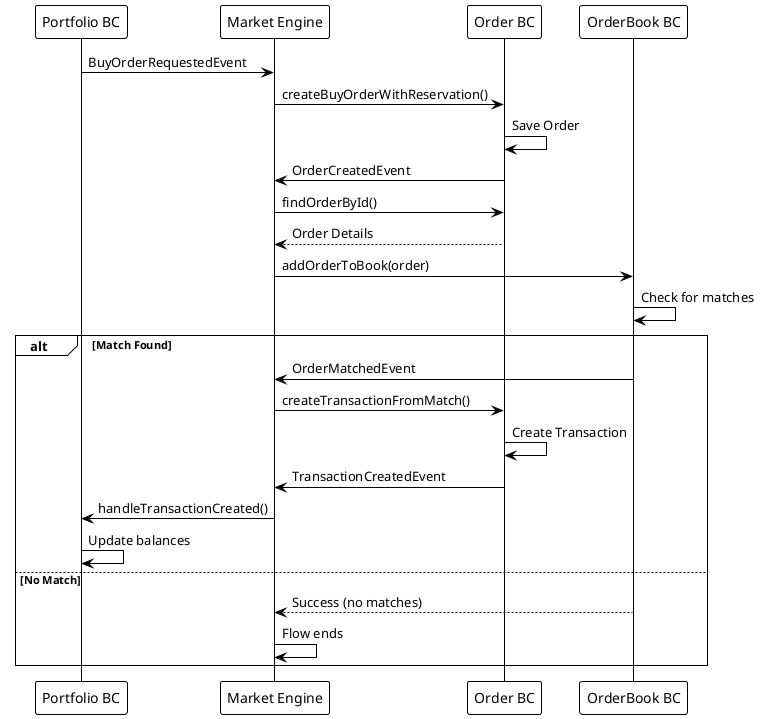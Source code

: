 @startuml
!theme plain

participant "Portfolio BC" as P
participant "Market Engine" as ME
participant "Order BC" as O
participant "OrderBook BC" as OB

P -> ME : BuyOrderRequestedEvent
ME -> O : createBuyOrderWithReservation()
O -> O : Save Order
O -> ME : OrderCreatedEvent

ME -> O : findOrderById()
O --> ME : Order Details
ME -> OB : addOrderToBook(order)
OB -> OB : Check for matches

alt Match Found
    OB -> ME : OrderMatchedEvent
    ME -> O : createTransactionFromMatch()
    O -> O : Create Transaction
    O -> ME : TransactionCreatedEvent
    ME -> P : handleTransactionCreated()
    P -> P : Update balances
else No Match
    OB --> ME : Success (no matches)
    ME -> ME : Flow ends
end

@enduml